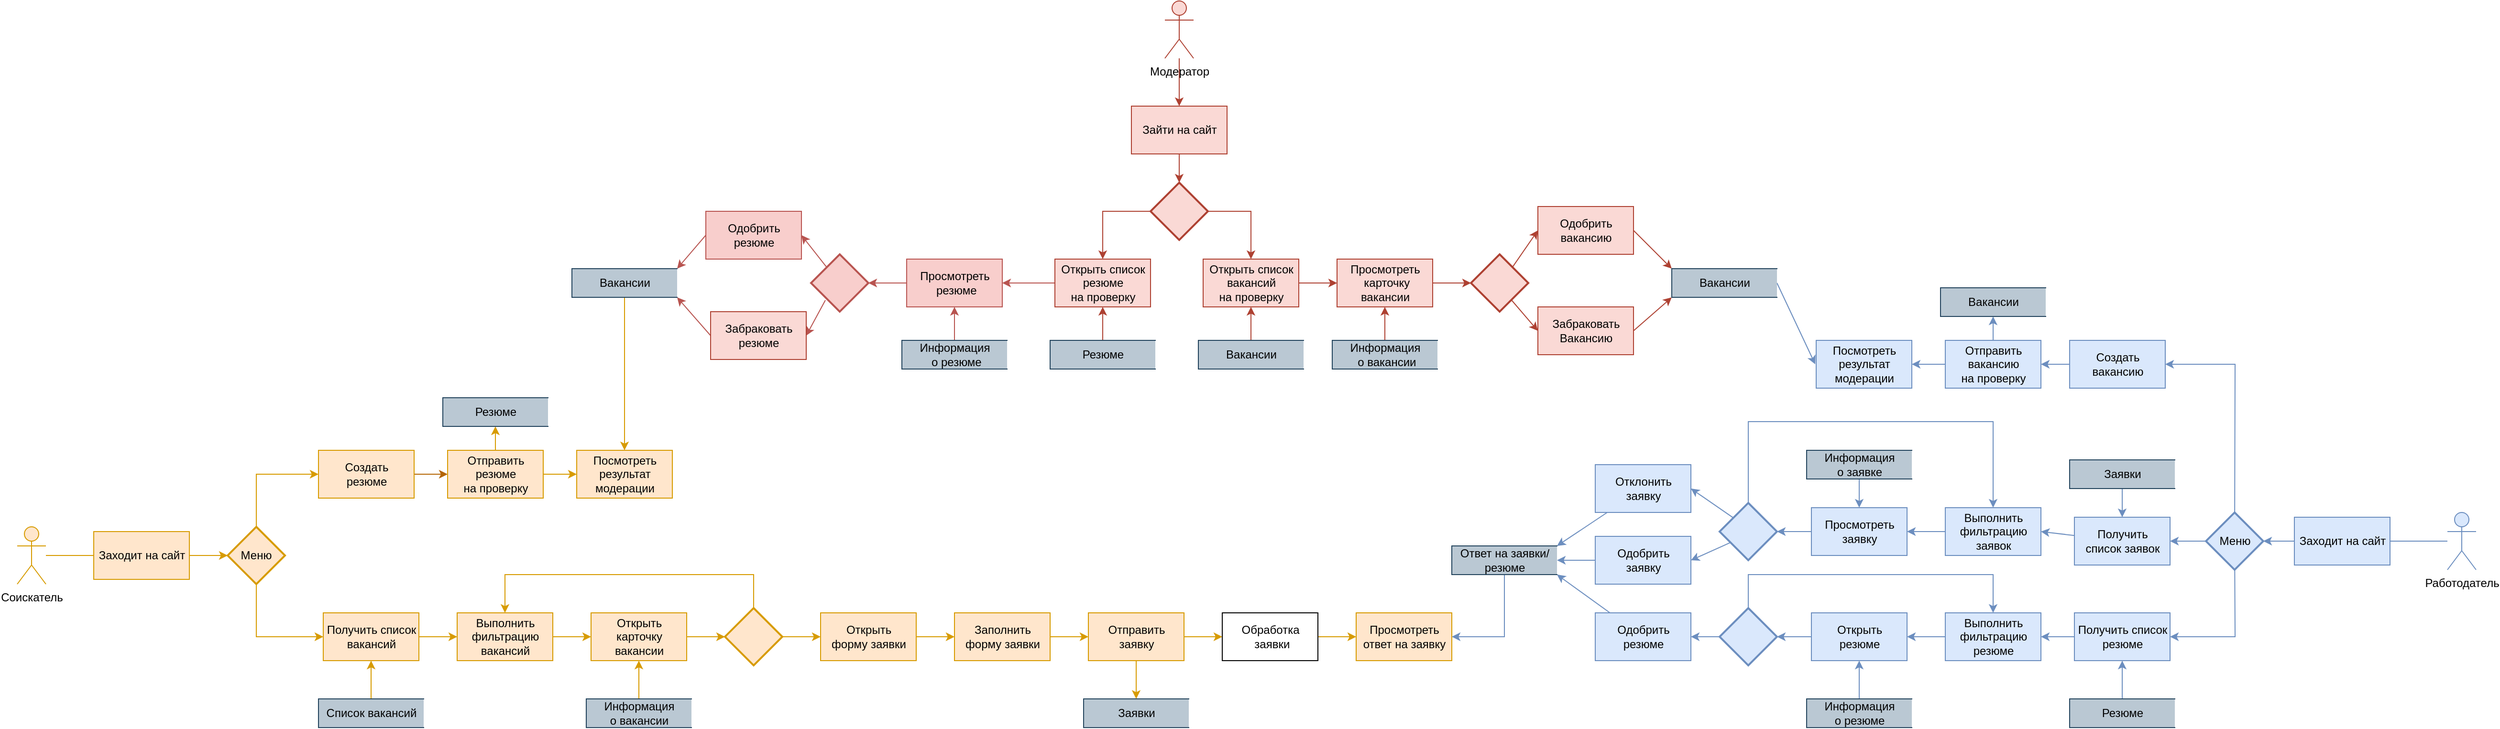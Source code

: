 <mxfile version="15.3.8" type="github">
  <diagram id="C21_k85sb6ZyRS77wJrD" name="Page-1">
    <mxGraphModel dx="1590" dy="868" grid="1" gridSize="10" guides="1" tooltips="1" connect="1" arrows="1" fold="1" page="1" pageScale="1" pageWidth="827" pageHeight="1169" math="0" shadow="0">
      <root>
        <mxCell id="0" />
        <mxCell id="1" parent="0" />
        <mxCell id="LUDH4wjvU4SrbuikT29l-1" style="rounded=0;orthogonalLoop=1;jettySize=auto;html=1;entryX=0;entryY=0.5;entryDx=0;entryDy=0;endArrow=none;endFill=0;fillColor=#ffe6cc;strokeColor=#d79b00;" parent="1" source="D2r-PwF-YzfnImC0Go6T-1" target="uuZOSg6ESPEfrkIVJV4Z-1" edge="1">
          <mxGeometry relative="1" as="geometry" />
        </mxCell>
        <mxCell id="D2r-PwF-YzfnImC0Go6T-1" value="Соискатель" style="shape=umlActor;verticalLabelPosition=bottom;verticalAlign=top;html=1;outlineConnect=0;fillColor=#ffe6cc;strokeColor=#d79b00;" parent="1" vertex="1">
          <mxGeometry x="40" y="610" width="30" height="60" as="geometry" />
        </mxCell>
        <mxCell id="LjC3mDEhQsDeIbDJmXrm-3" style="edgeStyle=none;rounded=0;orthogonalLoop=1;jettySize=auto;html=1;entryX=0;entryY=0.5;entryDx=0;entryDy=0;entryPerimeter=0;endArrow=classic;endFill=1;fillColor=#ffe6cc;strokeColor=#d79b00;" parent="1" source="uuZOSg6ESPEfrkIVJV4Z-1" target="LjC3mDEhQsDeIbDJmXrm-2" edge="1">
          <mxGeometry relative="1" as="geometry" />
        </mxCell>
        <mxCell id="uuZOSg6ESPEfrkIVJV4Z-1" value="Заходит на сайт" style="html=1;dashed=0;whitespace=wrap;fillColor=#ffe6cc;strokeColor=#d79b00;" parent="1" vertex="1">
          <mxGeometry x="120" y="615" width="100" height="50" as="geometry" />
        </mxCell>
        <mxCell id="qvLsPSN7j7izspv_ZfGc-3" style="edgeStyle=none;rounded=0;orthogonalLoop=1;jettySize=auto;html=1;exitX=0.5;exitY=0;exitDx=0;exitDy=0;exitPerimeter=0;entryX=0;entryY=0.5;entryDx=0;entryDy=0;endArrow=classic;endFill=1;fillColor=#ffe6cc;strokeColor=#d79b00;" parent="1" source="LjC3mDEhQsDeIbDJmXrm-2" target="qvLsPSN7j7izspv_ZfGc-1" edge="1">
          <mxGeometry relative="1" as="geometry">
            <Array as="points">
              <mxPoint x="290" y="555" />
            </Array>
          </mxGeometry>
        </mxCell>
        <mxCell id="rgpHVdHSaxb2P8GUr3Yn-1" style="edgeStyle=none;rounded=0;orthogonalLoop=1;jettySize=auto;html=1;entryX=0;entryY=0.5;entryDx=0;entryDy=0;endArrow=classic;endFill=1;fillColor=#ffe6cc;strokeColor=#d79b00;" parent="1" source="LjC3mDEhQsDeIbDJmXrm-2" target="qvLsPSN7j7izspv_ZfGc-2" edge="1">
          <mxGeometry relative="1" as="geometry">
            <Array as="points">
              <mxPoint x="290" y="725" />
            </Array>
          </mxGeometry>
        </mxCell>
        <mxCell id="LjC3mDEhQsDeIbDJmXrm-2" value="Меню" style="strokeWidth=2;html=1;shape=mxgraph.flowchart.decision;whiteSpace=wrap;fillColor=#ffe6cc;strokeColor=#d79b00;" parent="1" vertex="1">
          <mxGeometry x="260" y="610" width="60" height="60" as="geometry" />
        </mxCell>
        <mxCell id="crWgUegJfXbd5GNQg8C4-1" style="edgeStyle=none;rounded=0;orthogonalLoop=1;jettySize=auto;html=1;entryX=0.5;entryY=1;entryDx=0;entryDy=0;endArrow=classic;endFill=1;fillColor=#ffe6cc;strokeColor=#d79b00;exitX=0.5;exitY=0;exitDx=0;exitDy=0;" parent="1" source="IK7K3Vku0Z96cUypJDgi-21" target="6Fy4-rbzmQZifoCD9x8R-1" edge="1">
          <mxGeometry relative="1" as="geometry" />
        </mxCell>
        <mxCell id="IK7K3Vku0Z96cUypJDgi-22" style="edgeStyle=none;rounded=0;orthogonalLoop=1;jettySize=auto;html=1;entryX=0;entryY=0.5;entryDx=0;entryDy=0;endArrow=classic;endFill=1;fillColor=#fad7ac;strokeColor=#b46504;" parent="1" source="qvLsPSN7j7izspv_ZfGc-1" target="IK7K3Vku0Z96cUypJDgi-21" edge="1">
          <mxGeometry relative="1" as="geometry" />
        </mxCell>
        <mxCell id="qvLsPSN7j7izspv_ZfGc-1" value="Создать&lt;br&gt;резюме" style="html=1;dashed=0;whitespace=wrap;fillColor=#ffe6cc;strokeColor=#d79b00;" parent="1" vertex="1">
          <mxGeometry x="355" y="530" width="100" height="50" as="geometry" />
        </mxCell>
        <mxCell id="xm4uXV9lGSWtBxNTGhr5-1" style="edgeStyle=none;rounded=0;orthogonalLoop=1;jettySize=auto;html=1;entryX=0;entryY=0.5;entryDx=0;entryDy=0;endArrow=classic;endFill=1;fillColor=#ffe6cc;strokeColor=#d79b00;" parent="1" source="qvLsPSN7j7izspv_ZfGc-2" target="pQPMlpZ6iSRC3UOApfKj-3" edge="1">
          <mxGeometry relative="1" as="geometry" />
        </mxCell>
        <mxCell id="qvLsPSN7j7izspv_ZfGc-2" value="Получить список &lt;br&gt;вакансий" style="html=1;dashed=0;whitespace=wrap;fillColor=#ffe6cc;strokeColor=#d79b00;" parent="1" vertex="1">
          <mxGeometry x="360" y="700" width="100" height="50" as="geometry" />
        </mxCell>
        <mxCell id="6Fy4-rbzmQZifoCD9x8R-1" value="Резюме" style="html=1;dashed=0;whitespace=wrap;shape=partialRectangle;right=0;fillColor=#bac8d3;strokeColor=#23445d;" parent="1" vertex="1">
          <mxGeometry x="485" y="475" width="110" height="30" as="geometry" />
        </mxCell>
        <mxCell id="pQPMlpZ6iSRC3UOApfKj-2" style="edgeStyle=none;rounded=0;orthogonalLoop=1;jettySize=auto;html=1;entryX=0.5;entryY=1;entryDx=0;entryDy=0;endArrow=classic;endFill=1;fillColor=#ffe6cc;strokeColor=#d79b00;" parent="1" source="pQPMlpZ6iSRC3UOApfKj-1" target="qvLsPSN7j7izspv_ZfGc-2" edge="1">
          <mxGeometry relative="1" as="geometry" />
        </mxCell>
        <mxCell id="pQPMlpZ6iSRC3UOApfKj-1" value="Список вакансий" style="html=1;dashed=0;whitespace=wrap;shape=partialRectangle;right=0;fillColor=#bac8d3;strokeColor=#23445d;" parent="1" vertex="1">
          <mxGeometry x="355" y="790" width="110" height="30" as="geometry" />
        </mxCell>
        <mxCell id="vGuwMdQloGmD3DE4HRwy-2" style="edgeStyle=none;rounded=0;orthogonalLoop=1;jettySize=auto;html=1;entryX=0;entryY=0.5;entryDx=0;entryDy=0;endArrow=classic;endFill=1;fillColor=#ffe6cc;strokeColor=#d79b00;" parent="1" source="pQPMlpZ6iSRC3UOApfKj-3" target="vGuwMdQloGmD3DE4HRwy-1" edge="1">
          <mxGeometry relative="1" as="geometry" />
        </mxCell>
        <mxCell id="pQPMlpZ6iSRC3UOApfKj-3" value="Выполнить&lt;br&gt;фильтрацию&lt;br&gt;вакансий" style="html=1;dashed=0;whitespace=wrap;fillColor=#ffe6cc;strokeColor=#d79b00;" parent="1" vertex="1">
          <mxGeometry x="500" y="700" width="100" height="50" as="geometry" />
        </mxCell>
        <mxCell id="W4q43Aq9jghr6jQ2ZjRL-2" style="edgeStyle=none;rounded=0;orthogonalLoop=1;jettySize=auto;html=1;endArrow=classic;endFill=1;fillColor=#ffe6cc;strokeColor=#d79b00;" parent="1" source="vGuwMdQloGmD3DE4HRwy-1" target="W4q43Aq9jghr6jQ2ZjRL-1" edge="1">
          <mxGeometry relative="1" as="geometry" />
        </mxCell>
        <mxCell id="vGuwMdQloGmD3DE4HRwy-1" value="Открыть&lt;br&gt;карточку&lt;br&gt;вакансии" style="html=1;dashed=0;whitespace=wrap;fillColor=#ffe6cc;strokeColor=#d79b00;" parent="1" vertex="1">
          <mxGeometry x="640" y="700" width="100" height="50" as="geometry" />
        </mxCell>
        <mxCell id="vGuwMdQloGmD3DE4HRwy-4" style="edgeStyle=none;rounded=0;orthogonalLoop=1;jettySize=auto;html=1;entryX=0.5;entryY=1;entryDx=0;entryDy=0;endArrow=classic;endFill=1;fillColor=#ffe6cc;strokeColor=#d79b00;" parent="1" source="vGuwMdQloGmD3DE4HRwy-3" target="vGuwMdQloGmD3DE4HRwy-1" edge="1">
          <mxGeometry relative="1" as="geometry" />
        </mxCell>
        <mxCell id="vGuwMdQloGmD3DE4HRwy-3" value="Информация &lt;br&gt;о вакансии" style="html=1;dashed=0;whitespace=wrap;shape=partialRectangle;right=0;fillColor=#bac8d3;strokeColor=#23445d;" parent="1" vertex="1">
          <mxGeometry x="635" y="790" width="110" height="30" as="geometry" />
        </mxCell>
        <mxCell id="ISG6JPcZXc1P4ELiFwxI-1" style="edgeStyle=none;rounded=0;orthogonalLoop=1;jettySize=auto;html=1;entryX=0.5;entryY=0;entryDx=0;entryDy=0;endArrow=classic;endFill=1;fillColor=#ffe6cc;strokeColor=#d79b00;" parent="1" source="W4q43Aq9jghr6jQ2ZjRL-1" target="pQPMlpZ6iSRC3UOApfKj-3" edge="1">
          <mxGeometry relative="1" as="geometry">
            <Array as="points">
              <mxPoint x="810" y="660" />
              <mxPoint x="550" y="660" />
            </Array>
          </mxGeometry>
        </mxCell>
        <mxCell id="ylRt31l4XKIC7rwgh-Yc-5" style="edgeStyle=none;rounded=0;orthogonalLoop=1;jettySize=auto;html=1;entryX=0;entryY=0.5;entryDx=0;entryDy=0;endArrow=classic;endFill=1;fillColor=#ffe6cc;strokeColor=#d79b00;" parent="1" source="W4q43Aq9jghr6jQ2ZjRL-1" target="ylRt31l4XKIC7rwgh-Yc-3" edge="1">
          <mxGeometry relative="1" as="geometry" />
        </mxCell>
        <mxCell id="W4q43Aq9jghr6jQ2ZjRL-1" value="" style="strokeWidth=2;html=1;shape=mxgraph.flowchart.decision;whiteSpace=wrap;fillColor=#ffe6cc;strokeColor=#d79b00;" parent="1" vertex="1">
          <mxGeometry x="780" y="695" width="60" height="60" as="geometry" />
        </mxCell>
        <mxCell id="iEgB-U53n_eqfNML0eOX-1" style="edgeStyle=none;rounded=0;orthogonalLoop=1;jettySize=auto;html=1;entryX=0;entryY=0.5;entryDx=0;entryDy=0;endArrow=classic;endFill=1;fillColor=#ffe6cc;strokeColor=#d79b00;" parent="1" source="ylRt31l4XKIC7rwgh-Yc-3" target="ylRt31l4XKIC7rwgh-Yc-6" edge="1">
          <mxGeometry relative="1" as="geometry" />
        </mxCell>
        <mxCell id="ylRt31l4XKIC7rwgh-Yc-3" value="Открыть&lt;br&gt;форму заявки" style="html=1;dashed=0;whitespace=wrap;fillColor=#ffe6cc;strokeColor=#d79b00;" parent="1" vertex="1">
          <mxGeometry x="880" y="700" width="100" height="50" as="geometry" />
        </mxCell>
        <mxCell id="iEgB-U53n_eqfNML0eOX-3" style="edgeStyle=none;rounded=0;orthogonalLoop=1;jettySize=auto;html=1;entryX=0;entryY=0.5;entryDx=0;entryDy=0;endArrow=classic;endFill=1;fillColor=#ffe6cc;strokeColor=#d79b00;" parent="1" source="ylRt31l4XKIC7rwgh-Yc-6" target="iEgB-U53n_eqfNML0eOX-2" edge="1">
          <mxGeometry relative="1" as="geometry" />
        </mxCell>
        <mxCell id="ylRt31l4XKIC7rwgh-Yc-6" value="Заполнить&lt;br&gt;форму заявки" style="html=1;dashed=0;whitespace=wrap;fillColor=#ffe6cc;strokeColor=#d79b00;" parent="1" vertex="1">
          <mxGeometry x="1020" y="700" width="100" height="50" as="geometry" />
        </mxCell>
        <mxCell id="Db4a7CwUrQpfsaG22Oow-3" style="edgeStyle=none;rounded=0;orthogonalLoop=1;jettySize=auto;html=1;entryX=0.5;entryY=0;entryDx=0;entryDy=0;endArrow=classic;endFill=1;fillColor=#ffe6cc;strokeColor=#d79b00;" parent="1" source="iEgB-U53n_eqfNML0eOX-2" target="Db4a7CwUrQpfsaG22Oow-2" edge="1">
          <mxGeometry relative="1" as="geometry" />
        </mxCell>
        <mxCell id="qurMvy2kzXPyth9BOG6e-2" style="edgeStyle=none;rounded=0;orthogonalLoop=1;jettySize=auto;html=1;entryX=0;entryY=0.5;entryDx=0;entryDy=0;endArrow=classic;endFill=1;fillColor=#ffe6cc;strokeColor=#d79b00;" parent="1" source="iEgB-U53n_eqfNML0eOX-2" target="qurMvy2kzXPyth9BOG6e-1" edge="1">
          <mxGeometry relative="1" as="geometry" />
        </mxCell>
        <mxCell id="iEgB-U53n_eqfNML0eOX-2" value="Отправить&lt;br&gt;заявку" style="html=1;dashed=0;whitespace=wrap;fillColor=#ffe6cc;strokeColor=#d79b00;" parent="1" vertex="1">
          <mxGeometry x="1160" y="700" width="100" height="50" as="geometry" />
        </mxCell>
        <mxCell id="Db4a7CwUrQpfsaG22Oow-1" value="Информация &lt;br&gt;о вакансии" style="html=1;dashed=0;whitespace=wrap;shape=partialRectangle;right=0;fillColor=#bac8d3;strokeColor=#23445d;" parent="1" vertex="1">
          <mxGeometry x="635" y="790" width="110" height="30" as="geometry" />
        </mxCell>
        <mxCell id="Db4a7CwUrQpfsaG22Oow-2" value="Заявки" style="html=1;dashed=0;whitespace=wrap;shape=partialRectangle;right=0;fillColor=#bac8d3;strokeColor=#23445d;" parent="1" vertex="1">
          <mxGeometry x="1155" y="790" width="110" height="30" as="geometry" />
        </mxCell>
        <mxCell id="qurMvy2kzXPyth9BOG6e-4" style="edgeStyle=none;rounded=0;orthogonalLoop=1;jettySize=auto;html=1;exitX=1;exitY=0.5;exitDx=0;exitDy=0;endArrow=classic;endFill=1;fillColor=#ffe6cc;strokeColor=#d79b00;" parent="1" source="qurMvy2kzXPyth9BOG6e-1" target="qurMvy2kzXPyth9BOG6e-3" edge="1">
          <mxGeometry relative="1" as="geometry" />
        </mxCell>
        <mxCell id="qurMvy2kzXPyth9BOG6e-1" value="Обработка&lt;br&gt;&amp;nbsp;заявки" style="html=1;dashed=0;whitespace=wrap;" parent="1" vertex="1">
          <mxGeometry x="1300" y="700" width="100" height="50" as="geometry" />
        </mxCell>
        <mxCell id="qurMvy2kzXPyth9BOG6e-3" value="Просмотреть&lt;br&gt;ответ на заявку" style="html=1;dashed=0;whitespace=wrap;fillColor=#ffe6cc;strokeColor=#d79b00;" parent="1" vertex="1">
          <mxGeometry x="1440" y="700" width="100" height="50" as="geometry" />
        </mxCell>
        <mxCell id="qurMvy2kzXPyth9BOG6e-19" style="edgeStyle=none;rounded=0;orthogonalLoop=1;jettySize=auto;html=1;entryX=1;entryY=0.5;entryDx=0;entryDy=0;endArrow=none;endFill=0;fillColor=#dae8fc;strokeColor=#6c8ebf;" parent="1" source="qurMvy2kzXPyth9BOG6e-7" target="qurMvy2kzXPyth9BOG6e-10" edge="1">
          <mxGeometry relative="1" as="geometry" />
        </mxCell>
        <mxCell id="qurMvy2kzXPyth9BOG6e-7" value="Работодатель" style="shape=umlActor;verticalLabelPosition=bottom;verticalAlign=top;html=1;outlineConnect=0;fillColor=#dae8fc;strokeColor=#6c8ebf;" parent="1" vertex="1">
          <mxGeometry x="2581" y="595" width="30" height="60" as="geometry" />
        </mxCell>
        <mxCell id="qurMvy2kzXPyth9BOG6e-20" style="edgeStyle=none;rounded=0;orthogonalLoop=1;jettySize=auto;html=1;entryX=1;entryY=0.5;entryDx=0;entryDy=0;entryPerimeter=0;endArrow=classic;endFill=1;fillColor=#dae8fc;strokeColor=#6c8ebf;" parent="1" source="qurMvy2kzXPyth9BOG6e-10" target="qurMvy2kzXPyth9BOG6e-13" edge="1">
          <mxGeometry relative="1" as="geometry" />
        </mxCell>
        <mxCell id="qurMvy2kzXPyth9BOG6e-10" value="Заходит на сайт" style="html=1;dashed=0;whitespace=wrap;fillColor=#dae8fc;strokeColor=#6c8ebf;" parent="1" vertex="1">
          <mxGeometry x="2421" y="600" width="100" height="50" as="geometry" />
        </mxCell>
        <mxCell id="qurMvy2kzXPyth9BOG6e-21" style="edgeStyle=none;rounded=0;orthogonalLoop=1;jettySize=auto;html=1;entryX=1;entryY=0.5;entryDx=0;entryDy=0;endArrow=classic;endFill=1;fillColor=#dae8fc;strokeColor=#6c8ebf;" parent="1" source="qurMvy2kzXPyth9BOG6e-13" target="qurMvy2kzXPyth9BOG6e-15" edge="1">
          <mxGeometry relative="1" as="geometry">
            <Array as="points">
              <mxPoint x="2359" y="440" />
            </Array>
          </mxGeometry>
        </mxCell>
        <mxCell id="qurMvy2kzXPyth9BOG6e-23" style="edgeStyle=none;rounded=0;orthogonalLoop=1;jettySize=auto;html=1;entryX=1;entryY=0.5;entryDx=0;entryDy=0;endArrow=classic;endFill=1;fillColor=#dae8fc;strokeColor=#6c8ebf;" parent="1" source="qurMvy2kzXPyth9BOG6e-13" target="qurMvy2kzXPyth9BOG6e-16" edge="1">
          <mxGeometry relative="1" as="geometry">
            <Array as="points">
              <mxPoint x="2359" y="725" />
            </Array>
          </mxGeometry>
        </mxCell>
        <mxCell id="teQJ-WNyYSYPGvEql-g7-2" style="edgeStyle=none;rounded=0;orthogonalLoop=1;jettySize=auto;html=1;exitX=0;exitY=0.5;exitDx=0;exitDy=0;exitPerimeter=0;entryX=1;entryY=0.5;entryDx=0;entryDy=0;endArrow=classic;endFill=1;fillColor=#dae8fc;strokeColor=#6c8ebf;" parent="1" source="qurMvy2kzXPyth9BOG6e-13" target="teQJ-WNyYSYPGvEql-g7-1" edge="1">
          <mxGeometry relative="1" as="geometry" />
        </mxCell>
        <mxCell id="qurMvy2kzXPyth9BOG6e-13" value="Меню" style="strokeWidth=2;html=1;shape=mxgraph.flowchart.decision;whiteSpace=wrap;fillColor=#dae8fc;strokeColor=#6c8ebf;" parent="1" vertex="1">
          <mxGeometry x="2328.5" y="595" width="60" height="60" as="geometry" />
        </mxCell>
        <mxCell id="qurMvy2kzXPyth9BOG6e-22" style="edgeStyle=none;rounded=0;orthogonalLoop=1;jettySize=auto;html=1;entryX=0.5;entryY=1;entryDx=0;entryDy=0;endArrow=classic;endFill=1;fillColor=#dae8fc;strokeColor=#6c8ebf;exitX=0.5;exitY=0;exitDx=0;exitDy=0;" parent="1" source="IK7K3Vku0Z96cUypJDgi-32" target="qurMvy2kzXPyth9BOG6e-17" edge="1">
          <mxGeometry relative="1" as="geometry" />
        </mxCell>
        <mxCell id="IK7K3Vku0Z96cUypJDgi-33" style="edgeStyle=none;rounded=0;orthogonalLoop=1;jettySize=auto;html=1;endArrow=classic;endFill=1;fillColor=#dae8fc;strokeColor=#6c8ebf;" parent="1" source="qurMvy2kzXPyth9BOG6e-15" target="IK7K3Vku0Z96cUypJDgi-32" edge="1">
          <mxGeometry relative="1" as="geometry" />
        </mxCell>
        <mxCell id="qurMvy2kzXPyth9BOG6e-15" value="Создать&lt;br&gt;вакансию" style="html=1;dashed=0;whitespace=wrap;fillColor=#dae8fc;strokeColor=#6c8ebf;" parent="1" vertex="1">
          <mxGeometry x="2186" y="415" width="100" height="50" as="geometry" />
        </mxCell>
        <mxCell id="qurMvy2kzXPyth9BOG6e-35" style="edgeStyle=none;rounded=0;orthogonalLoop=1;jettySize=auto;html=1;entryX=1;entryY=0.5;entryDx=0;entryDy=0;endArrow=classic;endFill=1;fillColor=#dae8fc;strokeColor=#6c8ebf;" parent="1" source="qurMvy2kzXPyth9BOG6e-16" target="qurMvy2kzXPyth9BOG6e-27" edge="1">
          <mxGeometry relative="1" as="geometry" />
        </mxCell>
        <mxCell id="qurMvy2kzXPyth9BOG6e-16" value="Получить список &lt;br&gt;резюме" style="html=1;dashed=0;whitespace=wrap;fillColor=#dae8fc;strokeColor=#6c8ebf;" parent="1" vertex="1">
          <mxGeometry x="2191" y="700" width="100" height="50" as="geometry" />
        </mxCell>
        <mxCell id="qurMvy2kzXPyth9BOG6e-17" value="Вакансии" style="html=1;dashed=0;whitespace=wrap;shape=partialRectangle;right=0;fillColor=#bac8d3;strokeColor=#23445d;" parent="1" vertex="1">
          <mxGeometry x="2051" y="360" width="110" height="30" as="geometry" />
        </mxCell>
        <mxCell id="qurMvy2kzXPyth9BOG6e-25" style="edgeStyle=none;rounded=0;orthogonalLoop=1;jettySize=auto;html=1;entryX=0.5;entryY=1;entryDx=0;entryDy=0;endArrow=classic;endFill=1;fillColor=#dae8fc;strokeColor=#6c8ebf;" parent="1" source="qurMvy2kzXPyth9BOG6e-24" target="qurMvy2kzXPyth9BOG6e-16" edge="1">
          <mxGeometry relative="1" as="geometry" />
        </mxCell>
        <mxCell id="qurMvy2kzXPyth9BOG6e-24" value="Резюме" style="html=1;dashed=0;whitespace=wrap;shape=partialRectangle;right=0;fillColor=#bac8d3;strokeColor=#23445d;" parent="1" vertex="1">
          <mxGeometry x="2186" y="790" width="110" height="30" as="geometry" />
        </mxCell>
        <mxCell id="qurMvy2kzXPyth9BOG6e-36" style="edgeStyle=none;rounded=0;orthogonalLoop=1;jettySize=auto;html=1;endArrow=classic;endFill=1;fillColor=#dae8fc;strokeColor=#6c8ebf;" parent="1" source="qurMvy2kzXPyth9BOG6e-27" target="qurMvy2kzXPyth9BOG6e-29" edge="1">
          <mxGeometry relative="1" as="geometry" />
        </mxCell>
        <mxCell id="qurMvy2kzXPyth9BOG6e-27" value="Выполнить&lt;br&gt;фильтрацию&lt;br&gt;резюме" style="html=1;dashed=0;whitespace=wrap;fillColor=#dae8fc;strokeColor=#6c8ebf;" parent="1" vertex="1">
          <mxGeometry x="2056" y="700" width="100" height="50" as="geometry" />
        </mxCell>
        <mxCell id="qurMvy2kzXPyth9BOG6e-38" style="edgeStyle=none;rounded=0;orthogonalLoop=1;jettySize=auto;html=1;entryX=1;entryY=0.5;entryDx=0;entryDy=0;entryPerimeter=0;endArrow=classic;endFill=1;fillColor=#dae8fc;strokeColor=#6c8ebf;" parent="1" source="qurMvy2kzXPyth9BOG6e-29" target="qurMvy2kzXPyth9BOG6e-33" edge="1">
          <mxGeometry relative="1" as="geometry" />
        </mxCell>
        <mxCell id="qurMvy2kzXPyth9BOG6e-29" value="Открыть&lt;br&gt;резюме" style="html=1;dashed=0;whitespace=wrap;fillColor=#dae8fc;strokeColor=#6c8ebf;" parent="1" vertex="1">
          <mxGeometry x="1916" y="700" width="100" height="50" as="geometry" />
        </mxCell>
        <mxCell id="qurMvy2kzXPyth9BOG6e-31" value="Информация &lt;br&gt;о вакансии" style="html=1;dashed=0;whitespace=wrap;shape=partialRectangle;right=0;fillColor=#bac8d3;strokeColor=#23445d;" parent="1" vertex="1">
          <mxGeometry x="1911" y="790" width="110" height="30" as="geometry" />
        </mxCell>
        <mxCell id="qurMvy2kzXPyth9BOG6e-39" style="edgeStyle=none;rounded=0;orthogonalLoop=1;jettySize=auto;html=1;entryX=0.5;entryY=0;entryDx=0;entryDy=0;endArrow=classic;endFill=1;fillColor=#dae8fc;strokeColor=#6c8ebf;" parent="1" source="qurMvy2kzXPyth9BOG6e-33" target="qurMvy2kzXPyth9BOG6e-27" edge="1">
          <mxGeometry relative="1" as="geometry">
            <Array as="points">
              <mxPoint x="1850" y="660" />
              <mxPoint x="2106" y="660" />
            </Array>
          </mxGeometry>
        </mxCell>
        <mxCell id="qurMvy2kzXPyth9BOG6e-43" style="edgeStyle=none;rounded=0;orthogonalLoop=1;jettySize=auto;html=1;exitX=0;exitY=0.5;exitDx=0;exitDy=0;exitPerimeter=0;entryX=1;entryY=0.5;entryDx=0;entryDy=0;endArrow=classic;endFill=1;fillColor=#dae8fc;strokeColor=#6c8ebf;" parent="1" source="qurMvy2kzXPyth9BOG6e-33" target="qurMvy2kzXPyth9BOG6e-40" edge="1">
          <mxGeometry relative="1" as="geometry" />
        </mxCell>
        <mxCell id="qurMvy2kzXPyth9BOG6e-33" value="" style="strokeWidth=2;html=1;shape=mxgraph.flowchart.decision;whiteSpace=wrap;fillColor=#dae8fc;strokeColor=#6c8ebf;" parent="1" vertex="1">
          <mxGeometry x="1820" y="695" width="60" height="60" as="geometry" />
        </mxCell>
        <mxCell id="qurMvy2kzXPyth9BOG6e-37" style="edgeStyle=none;rounded=0;orthogonalLoop=1;jettySize=auto;html=1;entryX=0.5;entryY=1;entryDx=0;entryDy=0;endArrow=classic;endFill=1;fillColor=#dae8fc;strokeColor=#6c8ebf;" parent="1" source="qurMvy2kzXPyth9BOG6e-34" target="qurMvy2kzXPyth9BOG6e-29" edge="1">
          <mxGeometry relative="1" as="geometry" />
        </mxCell>
        <mxCell id="qurMvy2kzXPyth9BOG6e-34" value="Информация &lt;br&gt;о резюме" style="html=1;dashed=0;whitespace=wrap;shape=partialRectangle;right=0;fillColor=#bac8d3;strokeColor=#23445d;" parent="1" vertex="1">
          <mxGeometry x="1911" y="790" width="110" height="30" as="geometry" />
        </mxCell>
        <mxCell id="teQJ-WNyYSYPGvEql-g7-23" style="edgeStyle=none;rounded=0;orthogonalLoop=1;jettySize=auto;html=1;entryX=1;entryY=1;entryDx=0;entryDy=0;endArrow=classic;endFill=1;fillColor=#dae8fc;strokeColor=#6c8ebf;" parent="1" source="qurMvy2kzXPyth9BOG6e-40" target="teQJ-WNyYSYPGvEql-g7-20" edge="1">
          <mxGeometry relative="1" as="geometry" />
        </mxCell>
        <mxCell id="qurMvy2kzXPyth9BOG6e-40" value="Одобрить&lt;br&gt;резюме" style="html=1;dashed=0;whitespace=wrap;fillColor=#dae8fc;strokeColor=#6c8ebf;" parent="1" vertex="1">
          <mxGeometry x="1690" y="700" width="100" height="50" as="geometry" />
        </mxCell>
        <mxCell id="qurMvy2kzXPyth9BOG6e-42" style="edgeStyle=none;rounded=0;orthogonalLoop=1;jettySize=auto;html=1;entryX=1;entryY=0.5;entryDx=0;entryDy=0;endArrow=classic;endFill=1;fillColor=#dae8fc;strokeColor=#6c8ebf;" parent="1" source="qurMvy2kzXPyth9BOG6e-40" target="qurMvy2kzXPyth9BOG6e-40" edge="1">
          <mxGeometry relative="1" as="geometry" />
        </mxCell>
        <mxCell id="teQJ-WNyYSYPGvEql-g7-11" style="edgeStyle=none;rounded=0;orthogonalLoop=1;jettySize=auto;html=1;entryX=1;entryY=0.5;entryDx=0;entryDy=0;endArrow=classic;endFill=1;fillColor=#dae8fc;strokeColor=#6c8ebf;" parent="1" source="teQJ-WNyYSYPGvEql-g7-1" target="teQJ-WNyYSYPGvEql-g7-10" edge="1">
          <mxGeometry relative="1" as="geometry" />
        </mxCell>
        <mxCell id="teQJ-WNyYSYPGvEql-g7-1" value="Получить&lt;br&gt;список заявок" style="html=1;dashed=0;whitespace=wrap;fillColor=#dae8fc;strokeColor=#6c8ebf;" parent="1" vertex="1">
          <mxGeometry x="2191" y="600" width="100" height="50" as="geometry" />
        </mxCell>
        <mxCell id="teQJ-WNyYSYPGvEql-g7-5" style="edgeStyle=none;rounded=0;orthogonalLoop=1;jettySize=auto;html=1;entryX=0.5;entryY=0;entryDx=0;entryDy=0;endArrow=classic;endFill=1;fillColor=#dae8fc;strokeColor=#6c8ebf;" parent="1" source="teQJ-WNyYSYPGvEql-g7-3" target="teQJ-WNyYSYPGvEql-g7-1" edge="1">
          <mxGeometry relative="1" as="geometry" />
        </mxCell>
        <mxCell id="teQJ-WNyYSYPGvEql-g7-3" value="Заявки" style="html=1;dashed=0;whitespace=wrap;shape=partialRectangle;right=0;fillColor=#bac8d3;strokeColor=#23445d;" parent="1" vertex="1">
          <mxGeometry x="2186" y="540" width="110" height="30" as="geometry" />
        </mxCell>
        <mxCell id="teQJ-WNyYSYPGvEql-g7-14" style="edgeStyle=none;rounded=0;orthogonalLoop=1;jettySize=auto;html=1;entryX=1;entryY=0.5;entryDx=0;entryDy=0;entryPerimeter=0;endArrow=classic;endFill=1;fillColor=#dae8fc;strokeColor=#6c8ebf;" parent="1" source="teQJ-WNyYSYPGvEql-g7-6" target="teQJ-WNyYSYPGvEql-g7-13" edge="1">
          <mxGeometry relative="1" as="geometry" />
        </mxCell>
        <mxCell id="teQJ-WNyYSYPGvEql-g7-6" value="Просмотреть&lt;br&gt;заявку" style="html=1;dashed=0;whitespace=wrap;fillColor=#dae8fc;strokeColor=#6c8ebf;" parent="1" vertex="1">
          <mxGeometry x="1916" y="590" width="100" height="50" as="geometry" />
        </mxCell>
        <mxCell id="teQJ-WNyYSYPGvEql-g7-9" style="edgeStyle=none;rounded=0;orthogonalLoop=1;jettySize=auto;html=1;entryX=0.5;entryY=0;entryDx=0;entryDy=0;endArrow=classic;endFill=1;fillColor=#dae8fc;strokeColor=#6c8ebf;" parent="1" source="teQJ-WNyYSYPGvEql-g7-8" target="teQJ-WNyYSYPGvEql-g7-6" edge="1">
          <mxGeometry relative="1" as="geometry" />
        </mxCell>
        <mxCell id="teQJ-WNyYSYPGvEql-g7-8" value="Информация&lt;br&gt;о заявке" style="html=1;dashed=0;whitespace=wrap;shape=partialRectangle;right=0;fillColor=#bac8d3;strokeColor=#23445d;" parent="1" vertex="1">
          <mxGeometry x="1911" y="530" width="110" height="30" as="geometry" />
        </mxCell>
        <mxCell id="teQJ-WNyYSYPGvEql-g7-12" style="edgeStyle=none;rounded=0;orthogonalLoop=1;jettySize=auto;html=1;entryX=1;entryY=0.5;entryDx=0;entryDy=0;endArrow=classic;endFill=1;fillColor=#dae8fc;strokeColor=#6c8ebf;" parent="1" source="teQJ-WNyYSYPGvEql-g7-10" target="teQJ-WNyYSYPGvEql-g7-6" edge="1">
          <mxGeometry relative="1" as="geometry" />
        </mxCell>
        <mxCell id="teQJ-WNyYSYPGvEql-g7-10" value="Выполнить&lt;br&gt;фильтрацию&lt;br&gt;заявок" style="html=1;dashed=0;whitespace=wrap;fillColor=#dae8fc;strokeColor=#6c8ebf;" parent="1" vertex="1">
          <mxGeometry x="2056" y="590" width="100" height="50" as="geometry" />
        </mxCell>
        <mxCell id="teQJ-WNyYSYPGvEql-g7-15" style="edgeStyle=none;rounded=0;orthogonalLoop=1;jettySize=auto;html=1;entryX=0.5;entryY=0;entryDx=0;entryDy=0;endArrow=classic;endFill=1;fillColor=#dae8fc;strokeColor=#6c8ebf;" parent="1" source="teQJ-WNyYSYPGvEql-g7-13" target="teQJ-WNyYSYPGvEql-g7-10" edge="1">
          <mxGeometry relative="1" as="geometry">
            <Array as="points">
              <mxPoint x="1850" y="500" />
              <mxPoint x="2106" y="500" />
            </Array>
          </mxGeometry>
        </mxCell>
        <mxCell id="teQJ-WNyYSYPGvEql-g7-18" style="edgeStyle=none;rounded=0;orthogonalLoop=1;jettySize=auto;html=1;entryX=1;entryY=0.5;entryDx=0;entryDy=0;endArrow=classic;endFill=1;exitX=0.265;exitY=0.278;exitDx=0;exitDy=0;exitPerimeter=0;fillColor=#dae8fc;strokeColor=#6c8ebf;" parent="1" source="teQJ-WNyYSYPGvEql-g7-13" target="teQJ-WNyYSYPGvEql-g7-17" edge="1">
          <mxGeometry relative="1" as="geometry" />
        </mxCell>
        <mxCell id="teQJ-WNyYSYPGvEql-g7-19" style="edgeStyle=none;rounded=0;orthogonalLoop=1;jettySize=auto;html=1;exitX=0.19;exitY=0.691;exitDx=0;exitDy=0;exitPerimeter=0;endArrow=classic;endFill=1;entryX=1;entryY=0.5;entryDx=0;entryDy=0;fillColor=#dae8fc;strokeColor=#6c8ebf;" parent="1" source="teQJ-WNyYSYPGvEql-g7-13" target="teQJ-WNyYSYPGvEql-g7-16" edge="1">
          <mxGeometry relative="1" as="geometry">
            <mxPoint x="1800" y="650" as="targetPoint" />
          </mxGeometry>
        </mxCell>
        <mxCell id="teQJ-WNyYSYPGvEql-g7-13" value="" style="strokeWidth=2;html=1;shape=mxgraph.flowchart.decision;whiteSpace=wrap;fillColor=#dae8fc;strokeColor=#6c8ebf;" parent="1" vertex="1">
          <mxGeometry x="1820" y="585" width="60" height="60" as="geometry" />
        </mxCell>
        <mxCell id="teQJ-WNyYSYPGvEql-g7-21" style="edgeStyle=none;rounded=0;orthogonalLoop=1;jettySize=auto;html=1;entryX=1;entryY=0.5;entryDx=0;entryDy=0;endArrow=classic;endFill=1;fillColor=#dae8fc;strokeColor=#6c8ebf;" parent="1" source="teQJ-WNyYSYPGvEql-g7-16" target="teQJ-WNyYSYPGvEql-g7-20" edge="1">
          <mxGeometry relative="1" as="geometry" />
        </mxCell>
        <mxCell id="teQJ-WNyYSYPGvEql-g7-16" value="Одобрить&lt;br&gt;заявку" style="html=1;dashed=0;whitespace=wrap;fillColor=#dae8fc;strokeColor=#6c8ebf;" parent="1" vertex="1">
          <mxGeometry x="1690" y="620" width="100" height="50" as="geometry" />
        </mxCell>
        <mxCell id="teQJ-WNyYSYPGvEql-g7-22" style="edgeStyle=none;rounded=0;orthogonalLoop=1;jettySize=auto;html=1;entryX=1;entryY=0;entryDx=0;entryDy=0;endArrow=classic;endFill=1;fillColor=#dae8fc;strokeColor=#6c8ebf;" parent="1" source="teQJ-WNyYSYPGvEql-g7-17" target="teQJ-WNyYSYPGvEql-g7-20" edge="1">
          <mxGeometry relative="1" as="geometry" />
        </mxCell>
        <mxCell id="teQJ-WNyYSYPGvEql-g7-17" value="Отклонить&lt;br&gt;заявку" style="html=1;dashed=0;whitespace=wrap;fillColor=#dae8fc;strokeColor=#6c8ebf;" parent="1" vertex="1">
          <mxGeometry x="1690" y="545" width="100" height="50" as="geometry" />
        </mxCell>
        <mxCell id="teQJ-WNyYSYPGvEql-g7-24" style="edgeStyle=none;rounded=0;orthogonalLoop=1;jettySize=auto;html=1;entryX=1;entryY=0.5;entryDx=0;entryDy=0;endArrow=classic;endFill=1;fillColor=#dae8fc;strokeColor=#6c8ebf;" parent="1" source="teQJ-WNyYSYPGvEql-g7-20" target="qurMvy2kzXPyth9BOG6e-3" edge="1">
          <mxGeometry relative="1" as="geometry">
            <Array as="points">
              <mxPoint x="1595" y="725" />
            </Array>
          </mxGeometry>
        </mxCell>
        <mxCell id="teQJ-WNyYSYPGvEql-g7-20" value="Ответ на заявки/&lt;br&gt;резюме" style="html=1;dashed=0;whitespace=wrap;shape=partialRectangle;right=0;fillColor=#bac8d3;strokeColor=#23445d;" parent="1" vertex="1">
          <mxGeometry x="1540" y="630" width="110" height="30" as="geometry" />
        </mxCell>
        <mxCell id="IK7K3Vku0Z96cUypJDgi-3" style="edgeStyle=none;rounded=0;orthogonalLoop=1;jettySize=auto;html=1;entryX=0.5;entryY=0;entryDx=0;entryDy=0;endArrow=classic;endFill=1;fillColor=#fad9d5;strokeColor=#ae4132;" parent="1" source="IK7K3Vku0Z96cUypJDgi-1" target="IK7K3Vku0Z96cUypJDgi-2" edge="1">
          <mxGeometry relative="1" as="geometry" />
        </mxCell>
        <mxCell id="IK7K3Vku0Z96cUypJDgi-1" value="Модератор" style="shape=umlActor;verticalLabelPosition=bottom;verticalAlign=top;html=1;outlineConnect=0;fillColor=#fad9d5;strokeColor=#ae4132;" parent="1" vertex="1">
          <mxGeometry x="1240" y="60" width="30" height="60" as="geometry" />
        </mxCell>
        <mxCell id="IK7K3Vku0Z96cUypJDgi-5" style="edgeStyle=none;rounded=0;orthogonalLoop=1;jettySize=auto;html=1;entryX=0.5;entryY=0;entryDx=0;entryDy=0;entryPerimeter=0;endArrow=classic;endFill=1;fillColor=#fad9d5;strokeColor=#ae4132;" parent="1" source="IK7K3Vku0Z96cUypJDgi-2" target="IK7K3Vku0Z96cUypJDgi-4" edge="1">
          <mxGeometry relative="1" as="geometry" />
        </mxCell>
        <mxCell id="IK7K3Vku0Z96cUypJDgi-2" value="Зайти на сайт" style="html=1;dashed=0;whitespace=wrap;fillColor=#fad9d5;strokeColor=#ae4132;" parent="1" vertex="1">
          <mxGeometry x="1205" y="170" width="100" height="50" as="geometry" />
        </mxCell>
        <mxCell id="IK7K3Vku0Z96cUypJDgi-8" style="edgeStyle=none;rounded=0;orthogonalLoop=1;jettySize=auto;html=1;entryX=0.5;entryY=0;entryDx=0;entryDy=0;endArrow=classic;endFill=1;fillColor=#fad9d5;strokeColor=#ae4132;" parent="1" source="IK7K3Vku0Z96cUypJDgi-4" target="IK7K3Vku0Z96cUypJDgi-6" edge="1">
          <mxGeometry relative="1" as="geometry">
            <Array as="points">
              <mxPoint x="1175" y="280" />
            </Array>
          </mxGeometry>
        </mxCell>
        <mxCell id="IK7K3Vku0Z96cUypJDgi-9" style="edgeStyle=none;rounded=0;orthogonalLoop=1;jettySize=auto;html=1;entryX=0.5;entryY=0;entryDx=0;entryDy=0;endArrow=classic;endFill=1;fillColor=#fad9d5;strokeColor=#ae4132;" parent="1" source="IK7K3Vku0Z96cUypJDgi-4" target="IK7K3Vku0Z96cUypJDgi-7" edge="1">
          <mxGeometry relative="1" as="geometry">
            <Array as="points">
              <mxPoint x="1330" y="280" />
            </Array>
          </mxGeometry>
        </mxCell>
        <mxCell id="IK7K3Vku0Z96cUypJDgi-4" value="" style="strokeWidth=2;html=1;shape=mxgraph.flowchart.decision;whiteSpace=wrap;fillColor=#fad9d5;strokeColor=#ae4132;" parent="1" vertex="1">
          <mxGeometry x="1225" y="250" width="60" height="60" as="geometry" />
        </mxCell>
        <mxCell id="IK7K3Vku0Z96cUypJDgi-51" style="edgeStyle=none;rounded=0;orthogonalLoop=1;jettySize=auto;html=1;entryX=1;entryY=0.5;entryDx=0;entryDy=0;endArrow=classic;endFill=1;fillColor=#f8cecc;strokeColor=#b85450;" parent="1" source="IK7K3Vku0Z96cUypJDgi-6" target="IK7K3Vku0Z96cUypJDgi-42" edge="1">
          <mxGeometry relative="1" as="geometry" />
        </mxCell>
        <mxCell id="IK7K3Vku0Z96cUypJDgi-6" value="Открыть список&lt;br&gt;резюме&lt;br&gt;на проверку" style="html=1;dashed=0;whitespace=wrap;fillColor=#fad9d5;strokeColor=#ae4132;" parent="1" vertex="1">
          <mxGeometry x="1125" y="330" width="100" height="50" as="geometry" />
        </mxCell>
        <mxCell id="IK7K3Vku0Z96cUypJDgi-17" style="edgeStyle=none;rounded=0;orthogonalLoop=1;jettySize=auto;html=1;entryX=0;entryY=0.5;entryDx=0;entryDy=0;endArrow=classic;endFill=1;fillColor=#fad9d5;strokeColor=#ae4132;" parent="1" source="IK7K3Vku0Z96cUypJDgi-7" target="IK7K3Vku0Z96cUypJDgi-16" edge="1">
          <mxGeometry relative="1" as="geometry" />
        </mxCell>
        <mxCell id="IK7K3Vku0Z96cUypJDgi-7" value="Открыть список &lt;br&gt;вакансий &lt;br&gt;на проверку" style="html=1;dashed=0;whitespace=wrap;fillColor=#fad9d5;strokeColor=#ae4132;" parent="1" vertex="1">
          <mxGeometry x="1280" y="330" width="100" height="50" as="geometry" />
        </mxCell>
        <mxCell id="IK7K3Vku0Z96cUypJDgi-12" style="edgeStyle=none;rounded=0;orthogonalLoop=1;jettySize=auto;html=1;entryX=0.5;entryY=1;entryDx=0;entryDy=0;endArrow=classic;endFill=1;fillColor=#fad9d5;strokeColor=#ae4132;" parent="1" source="IK7K3Vku0Z96cUypJDgi-10" target="IK7K3Vku0Z96cUypJDgi-7" edge="1">
          <mxGeometry relative="1" as="geometry" />
        </mxCell>
        <mxCell id="IK7K3Vku0Z96cUypJDgi-10" value="Вакансии" style="html=1;dashed=0;whitespace=wrap;shape=partialRectangle;right=0;fillColor=#bac8d3;strokeColor=#23445d;" parent="1" vertex="1">
          <mxGeometry x="1275" y="415" width="110" height="30" as="geometry" />
        </mxCell>
        <mxCell id="IK7K3Vku0Z96cUypJDgi-13" style="edgeStyle=none;rounded=0;orthogonalLoop=1;jettySize=auto;html=1;entryX=0.5;entryY=1;entryDx=0;entryDy=0;endArrow=classic;endFill=1;fillColor=#fad9d5;strokeColor=#ae4132;" parent="1" source="IK7K3Vku0Z96cUypJDgi-11" target="IK7K3Vku0Z96cUypJDgi-6" edge="1">
          <mxGeometry relative="1" as="geometry" />
        </mxCell>
        <mxCell id="IK7K3Vku0Z96cUypJDgi-11" value="Резюме" style="html=1;dashed=0;whitespace=wrap;shape=partialRectangle;right=0;fillColor=#bac8d3;strokeColor=#23445d;" parent="1" vertex="1">
          <mxGeometry x="1120" y="415" width="110" height="30" as="geometry" />
        </mxCell>
        <mxCell id="IK7K3Vku0Z96cUypJDgi-18" style="edgeStyle=none;rounded=0;orthogonalLoop=1;jettySize=auto;html=1;entryX=0.5;entryY=1;entryDx=0;entryDy=0;endArrow=classic;endFill=1;fillColor=#fad9d5;strokeColor=#ae4132;" parent="1" source="IK7K3Vku0Z96cUypJDgi-15" target="IK7K3Vku0Z96cUypJDgi-16" edge="1">
          <mxGeometry relative="1" as="geometry" />
        </mxCell>
        <mxCell id="IK7K3Vku0Z96cUypJDgi-15" value="Информация&lt;br&gt;&amp;nbsp;о вакансии" style="html=1;dashed=0;whitespace=wrap;shape=partialRectangle;right=0;fillColor=#bac8d3;strokeColor=#23445d;" parent="1" vertex="1">
          <mxGeometry x="1415" y="415" width="110" height="30" as="geometry" />
        </mxCell>
        <mxCell id="IK7K3Vku0Z96cUypJDgi-20" style="edgeStyle=none;rounded=0;orthogonalLoop=1;jettySize=auto;html=1;entryX=0;entryY=0.5;entryDx=0;entryDy=0;entryPerimeter=0;endArrow=classic;endFill=1;fillColor=#fad9d5;strokeColor=#ae4132;" parent="1" source="IK7K3Vku0Z96cUypJDgi-16" target="IK7K3Vku0Z96cUypJDgi-19" edge="1">
          <mxGeometry relative="1" as="geometry" />
        </mxCell>
        <mxCell id="IK7K3Vku0Z96cUypJDgi-16" value="Просмотреть&lt;br&gt;&amp;nbsp;карточку&lt;br&gt;вакансии" style="html=1;dashed=0;whitespace=wrap;fillColor=#fad9d5;strokeColor=#ae4132;" parent="1" vertex="1">
          <mxGeometry x="1420" y="330" width="100" height="50" as="geometry" />
        </mxCell>
        <mxCell id="IK7K3Vku0Z96cUypJDgi-27" style="edgeStyle=none;rounded=0;orthogonalLoop=1;jettySize=auto;html=1;entryX=0;entryY=0.5;entryDx=0;entryDy=0;endArrow=classic;endFill=1;fillColor=#fad9d5;strokeColor=#ae4132;" parent="1" target="IK7K3Vku0Z96cUypJDgi-26" edge="1">
          <mxGeometry relative="1" as="geometry">
            <mxPoint x="1600" y="370" as="sourcePoint" />
          </mxGeometry>
        </mxCell>
        <mxCell id="IK7K3Vku0Z96cUypJDgi-28" style="edgeStyle=none;rounded=0;orthogonalLoop=1;jettySize=auto;html=1;exitX=0.727;exitY=0.22;exitDx=0;exitDy=0;exitPerimeter=0;entryX=0;entryY=0.5;entryDx=0;entryDy=0;endArrow=classic;endFill=1;fillColor=#fad9d5;strokeColor=#ae4132;" parent="1" source="IK7K3Vku0Z96cUypJDgi-19" target="IK7K3Vku0Z96cUypJDgi-25" edge="1">
          <mxGeometry relative="1" as="geometry" />
        </mxCell>
        <mxCell id="IK7K3Vku0Z96cUypJDgi-19" value="" style="strokeWidth=2;html=1;shape=mxgraph.flowchart.decision;whiteSpace=wrap;fillColor=#fad9d5;strokeColor=#ae4132;" parent="1" vertex="1">
          <mxGeometry x="1560" y="325" width="60" height="60" as="geometry" />
        </mxCell>
        <mxCell id="IK7K3Vku0Z96cUypJDgi-24" style="edgeStyle=none;rounded=0;orthogonalLoop=1;jettySize=auto;html=1;entryX=0;entryY=0.5;entryDx=0;entryDy=0;endArrow=classic;endFill=1;fillColor=#ffe6cc;strokeColor=#d79b00;" parent="1" source="IK7K3Vku0Z96cUypJDgi-21" target="IK7K3Vku0Z96cUypJDgi-23" edge="1">
          <mxGeometry relative="1" as="geometry" />
        </mxCell>
        <mxCell id="IK7K3Vku0Z96cUypJDgi-21" value="Отправить &lt;br&gt;резюме &lt;br&gt;на проверку" style="html=1;dashed=0;whitespace=wrap;fillColor=#ffe6cc;strokeColor=#d79b00;" parent="1" vertex="1">
          <mxGeometry x="490" y="530" width="100" height="50" as="geometry" />
        </mxCell>
        <mxCell id="IK7K3Vku0Z96cUypJDgi-23" value="Посмотреть&lt;br&gt;результат &lt;br&gt;модерации" style="html=1;dashed=0;whitespace=wrap;fillColor=#ffe6cc;strokeColor=#d79b00;" parent="1" vertex="1">
          <mxGeometry x="625" y="530" width="100" height="50" as="geometry" />
        </mxCell>
        <mxCell id="IK7K3Vku0Z96cUypJDgi-30" style="edgeStyle=none;rounded=0;orthogonalLoop=1;jettySize=auto;html=1;exitX=1;exitY=0.5;exitDx=0;exitDy=0;entryX=0;entryY=0;entryDx=0;entryDy=0;endArrow=classic;endFill=1;fillColor=#fad9d5;strokeColor=#ae4132;" parent="1" source="IK7K3Vku0Z96cUypJDgi-25" target="IK7K3Vku0Z96cUypJDgi-29" edge="1">
          <mxGeometry relative="1" as="geometry" />
        </mxCell>
        <mxCell id="IK7K3Vku0Z96cUypJDgi-25" value="Одобрить&lt;br&gt;вакансию" style="html=1;dashed=0;whitespace=wrap;fillColor=#fad9d5;strokeColor=#ae4132;" parent="1" vertex="1">
          <mxGeometry x="1630" y="275" width="100" height="50" as="geometry" />
        </mxCell>
        <mxCell id="IK7K3Vku0Z96cUypJDgi-31" style="edgeStyle=none;rounded=0;orthogonalLoop=1;jettySize=auto;html=1;exitX=1;exitY=0.5;exitDx=0;exitDy=0;entryX=0;entryY=1;entryDx=0;entryDy=0;endArrow=classic;endFill=1;fillColor=#fad9d5;strokeColor=#ae4132;" parent="1" source="IK7K3Vku0Z96cUypJDgi-26" target="IK7K3Vku0Z96cUypJDgi-29" edge="1">
          <mxGeometry relative="1" as="geometry" />
        </mxCell>
        <mxCell id="IK7K3Vku0Z96cUypJDgi-26" value="Забраковать&lt;br&gt;Вакансию" style="html=1;dashed=0;whitespace=wrap;fillColor=#fad9d5;strokeColor=#ae4132;" parent="1" vertex="1">
          <mxGeometry x="1630" y="380" width="100" height="50" as="geometry" />
        </mxCell>
        <mxCell id="IK7K3Vku0Z96cUypJDgi-36" style="edgeStyle=none;rounded=0;orthogonalLoop=1;jettySize=auto;html=1;endArrow=classic;endFill=1;exitX=1;exitY=0.5;exitDx=0;exitDy=0;fillColor=#dae8fc;strokeColor=#6c8ebf;" parent="1" source="IK7K3Vku0Z96cUypJDgi-29" edge="1">
          <mxGeometry relative="1" as="geometry">
            <mxPoint x="1920" y="440" as="targetPoint" />
          </mxGeometry>
        </mxCell>
        <mxCell id="IK7K3Vku0Z96cUypJDgi-29" value="Вакансии" style="html=1;dashed=0;whitespace=wrap;shape=partialRectangle;right=0;fillColor=#bac8d3;strokeColor=#23445d;" parent="1" vertex="1">
          <mxGeometry x="1770" y="340" width="110" height="30" as="geometry" />
        </mxCell>
        <mxCell id="IK7K3Vku0Z96cUypJDgi-35" style="edgeStyle=none;rounded=0;orthogonalLoop=1;jettySize=auto;html=1;entryX=1;entryY=0.5;entryDx=0;entryDy=0;endArrow=classic;endFill=1;fillColor=#dae8fc;strokeColor=#6c8ebf;" parent="1" source="IK7K3Vku0Z96cUypJDgi-32" target="IK7K3Vku0Z96cUypJDgi-34" edge="1">
          <mxGeometry relative="1" as="geometry" />
        </mxCell>
        <mxCell id="IK7K3Vku0Z96cUypJDgi-32" value="Отправить &lt;br&gt;вакансию&lt;br&gt;на проверку" style="html=1;dashed=0;whitespace=wrap;fillColor=#dae8fc;strokeColor=#6c8ebf;" parent="1" vertex="1">
          <mxGeometry x="2056" y="415" width="100" height="50" as="geometry" />
        </mxCell>
        <mxCell id="IK7K3Vku0Z96cUypJDgi-34" value="Посмотреть&lt;br&gt;результат &lt;br&gt;модерации" style="html=1;dashed=0;whitespace=wrap;fillColor=#dae8fc;strokeColor=#6c8ebf;" parent="1" vertex="1">
          <mxGeometry x="1921" y="415" width="100" height="50" as="geometry" />
        </mxCell>
        <mxCell id="IK7K3Vku0Z96cUypJDgi-52" style="edgeStyle=none;rounded=0;orthogonalLoop=1;jettySize=auto;html=1;entryX=0.5;entryY=1;entryDx=0;entryDy=0;endArrow=classic;endFill=1;fillColor=#f8cecc;strokeColor=#b85450;" parent="1" source="IK7K3Vku0Z96cUypJDgi-40" target="IK7K3Vku0Z96cUypJDgi-42" edge="1">
          <mxGeometry relative="1" as="geometry" />
        </mxCell>
        <mxCell id="IK7K3Vku0Z96cUypJDgi-40" value="Информация&lt;br&gt;&amp;nbsp;о резюме" style="html=1;dashed=0;whitespace=wrap;shape=partialRectangle;right=0;fillColor=#bac8d3;strokeColor=#23445d;" parent="1" vertex="1">
          <mxGeometry x="965" y="415" width="110" height="30" as="geometry" />
        </mxCell>
        <mxCell id="IK7K3Vku0Z96cUypJDgi-53" style="edgeStyle=none;rounded=0;orthogonalLoop=1;jettySize=auto;html=1;entryX=1;entryY=0.5;entryDx=0;entryDy=0;entryPerimeter=0;endArrow=classic;endFill=1;fillColor=#f8cecc;strokeColor=#b85450;" parent="1" source="IK7K3Vku0Z96cUypJDgi-42" target="IK7K3Vku0Z96cUypJDgi-45" edge="1">
          <mxGeometry relative="1" as="geometry" />
        </mxCell>
        <mxCell id="IK7K3Vku0Z96cUypJDgi-42" value="Просмотреть&lt;br&gt;&amp;nbsp;резюме" style="html=1;dashed=0;whitespace=wrap;fillColor=#f8cecc;strokeColor=#b85450;" parent="1" vertex="1">
          <mxGeometry x="970" y="330" width="100" height="50" as="geometry" />
        </mxCell>
        <mxCell id="IK7K3Vku0Z96cUypJDgi-54" style="edgeStyle=none;rounded=0;orthogonalLoop=1;jettySize=auto;html=1;exitX=0.25;exitY=0.8;exitDx=0;exitDy=0;exitPerimeter=0;entryX=1;entryY=0.5;entryDx=0;entryDy=0;endArrow=classic;endFill=1;fillColor=#f8cecc;strokeColor=#b85450;" parent="1" source="IK7K3Vku0Z96cUypJDgi-45" target="IK7K3Vku0Z96cUypJDgi-49" edge="1">
          <mxGeometry relative="1" as="geometry" />
        </mxCell>
        <mxCell id="IK7K3Vku0Z96cUypJDgi-55" style="edgeStyle=none;rounded=0;orthogonalLoop=1;jettySize=auto;html=1;exitX=0.267;exitY=0.217;exitDx=0;exitDy=0;exitPerimeter=0;entryX=1;entryY=0.5;entryDx=0;entryDy=0;endArrow=classic;endFill=1;fillColor=#f8cecc;strokeColor=#b85450;" parent="1" source="IK7K3Vku0Z96cUypJDgi-45" target="IK7K3Vku0Z96cUypJDgi-47" edge="1">
          <mxGeometry relative="1" as="geometry" />
        </mxCell>
        <mxCell id="IK7K3Vku0Z96cUypJDgi-45" value="" style="strokeWidth=2;html=1;shape=mxgraph.flowchart.decision;whiteSpace=wrap;fillColor=#f8cecc;strokeColor=#b85450;" parent="1" vertex="1">
          <mxGeometry x="870" y="325" width="60" height="60" as="geometry" />
        </mxCell>
        <mxCell id="IK7K3Vku0Z96cUypJDgi-56" style="edgeStyle=none;rounded=0;orthogonalLoop=1;jettySize=auto;html=1;entryX=1;entryY=0;entryDx=0;entryDy=0;endArrow=classic;endFill=1;exitX=0;exitY=0.5;exitDx=0;exitDy=0;fillColor=#f8cecc;strokeColor=#b85450;" parent="1" source="IK7K3Vku0Z96cUypJDgi-47" target="IK7K3Vku0Z96cUypJDgi-50" edge="1">
          <mxGeometry relative="1" as="geometry" />
        </mxCell>
        <mxCell id="IK7K3Vku0Z96cUypJDgi-47" value="Одобрить&lt;br&gt;резюме" style="html=1;dashed=0;whitespace=wrap;fillColor=#f8cecc;strokeColor=#b85450;" parent="1" vertex="1">
          <mxGeometry x="760" y="280" width="100" height="50" as="geometry" />
        </mxCell>
        <mxCell id="IK7K3Vku0Z96cUypJDgi-57" style="edgeStyle=none;rounded=0;orthogonalLoop=1;jettySize=auto;html=1;exitX=0;exitY=0.5;exitDx=0;exitDy=0;entryX=1;entryY=1;entryDx=0;entryDy=0;endArrow=classic;endFill=1;fillColor=#f8cecc;strokeColor=#b85450;" parent="1" source="IK7K3Vku0Z96cUypJDgi-49" target="IK7K3Vku0Z96cUypJDgi-50" edge="1">
          <mxGeometry relative="1" as="geometry" />
        </mxCell>
        <mxCell id="IK7K3Vku0Z96cUypJDgi-49" value="Забраковать&lt;br&gt;резюме" style="html=1;dashed=0;whitespace=wrap;fillColor=#fad9d5;strokeColor=#ae4132;" parent="1" vertex="1">
          <mxGeometry x="765" y="385" width="100" height="50" as="geometry" />
        </mxCell>
        <mxCell id="IK7K3Vku0Z96cUypJDgi-58" style="edgeStyle=none;rounded=0;orthogonalLoop=1;jettySize=auto;html=1;entryX=0.5;entryY=0;entryDx=0;entryDy=0;endArrow=classic;endFill=1;fillColor=#ffe6cc;strokeColor=#d79b00;" parent="1" source="IK7K3Vku0Z96cUypJDgi-50" target="IK7K3Vku0Z96cUypJDgi-23" edge="1">
          <mxGeometry relative="1" as="geometry" />
        </mxCell>
        <mxCell id="IK7K3Vku0Z96cUypJDgi-50" value="Вакансии" style="html=1;dashed=0;whitespace=wrap;shape=partialRectangle;right=0;fillColor=#bac8d3;strokeColor=#23445d;" parent="1" vertex="1">
          <mxGeometry x="620" y="340" width="110" height="30" as="geometry" />
        </mxCell>
      </root>
    </mxGraphModel>
  </diagram>
</mxfile>
